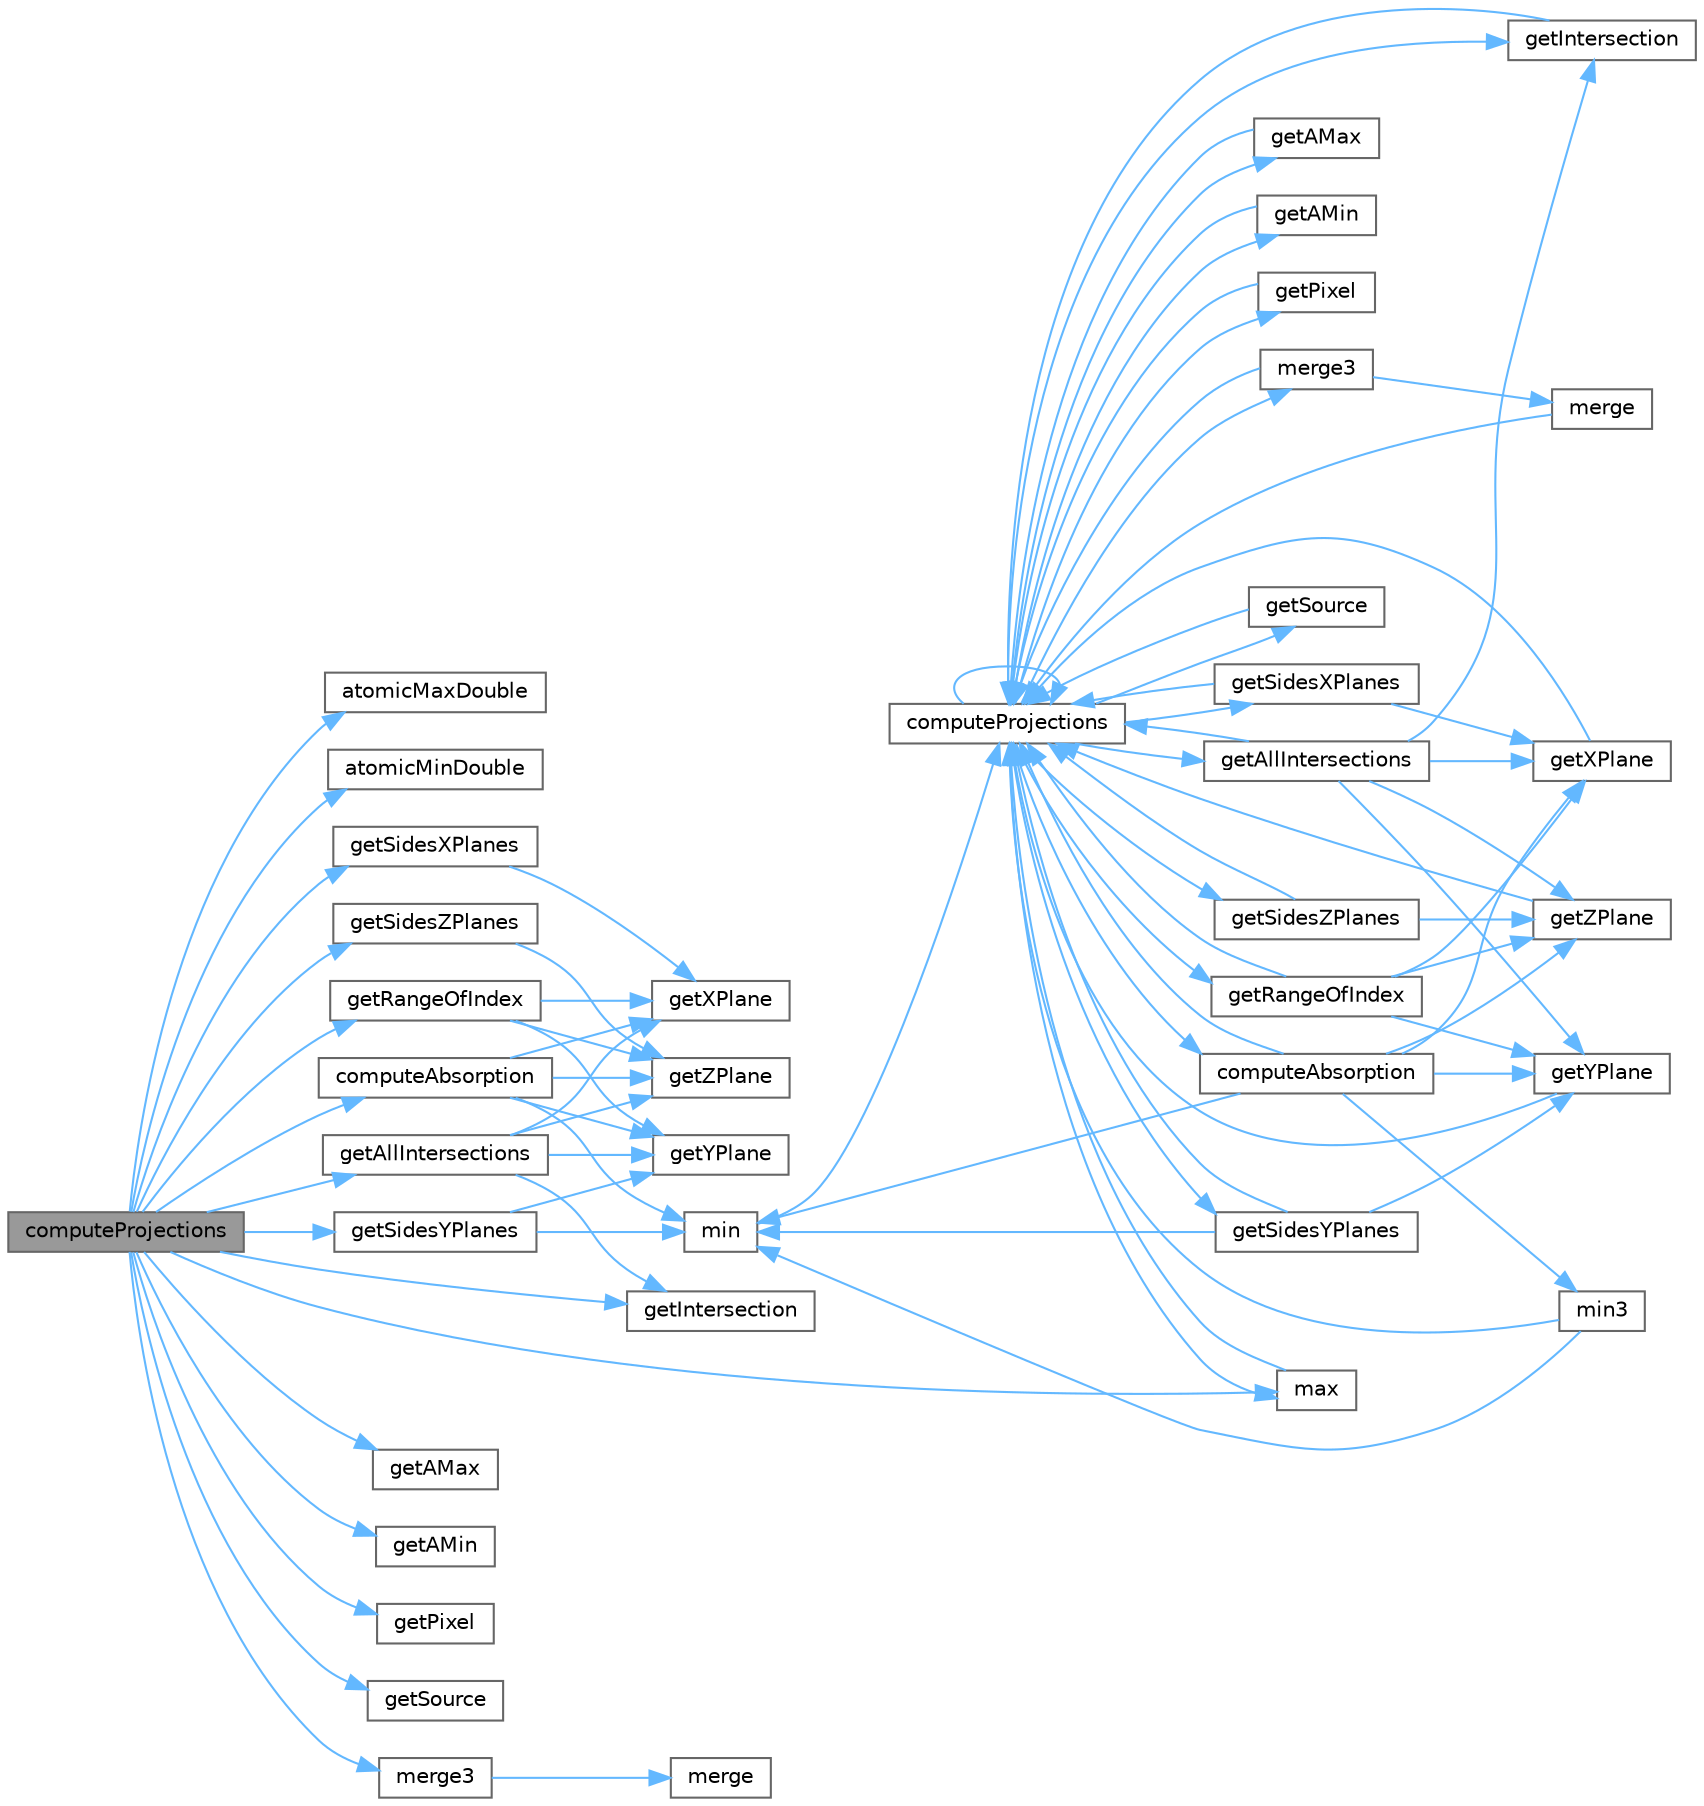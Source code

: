 digraph "computeProjections"
{
 // LATEX_PDF_SIZE
  bgcolor="transparent";
  edge [fontname=Helvetica,fontsize=10,labelfontname=Helvetica,labelfontsize=10];
  node [fontname=Helvetica,fontsize=10,shape=box,height=0.2,width=0.4];
  rankdir="LR";
  Node1 [id="Node000001",label="computeProjections",height=0.2,width=0.4,color="gray40", fillcolor="grey60", style="filled", fontcolor="black",tooltip="Computes the projection of a sub-section of the object into the detector for each source position on ..."];
  Node1 -> Node2 [id="edge1_Node000001_Node000002",color="steelblue1",style="solid",tooltip=" "];
  Node2 [id="Node000002",label="atomicMaxDouble",height=0.2,width=0.4,color="grey40", fillcolor="white", style="filled",URL="$cuda-projection_8cu.html#a3fd79c0584c62772fe1d567661aa0027",tooltip="Atomically sets addr value to value if it is greater."];
  Node1 -> Node3 [id="edge2_Node000001_Node000003",color="steelblue1",style="solid",tooltip=" "];
  Node3 [id="Node000003",label="atomicMinDouble",height=0.2,width=0.4,color="grey40", fillcolor="white", style="filled",URL="$cuda-projection_8cu.html#af64aeee4fe94fa937cbce91f5d34890d",tooltip="Atomically sets addr value to value if it is lower."];
  Node1 -> Node4 [id="edge3_Node000001_Node000004",color="steelblue1",style="solid",tooltip=" "];
  Node4 [id="Node000004",label="computeAbsorption",height=0.2,width=0.4,color="grey40", fillcolor="white", style="filled",URL="$cuda-projection_8cu.html#a86c152fa93089970e65e0aa8288f2cd4",tooltip="Computes the projection attenuation of the radiological path of a ray."];
  Node4 -> Node5 [id="edge4_Node000004_Node000005",color="steelblue1",style="solid",tooltip=" "];
  Node5 [id="Node000005",label="getXPlane",height=0.2,width=0.4,color="grey40", fillcolor="white", style="filled",URL="$cuda-projection_8cu.html#aa71204182baf78f56be2c28c0e885d97",tooltip="Computes the coordinate of a plane parallel relative to the YZ plane."];
  Node4 -> Node6 [id="edge5_Node000004_Node000006",color="steelblue1",style="solid",tooltip=" "];
  Node6 [id="Node000006",label="getYPlane",height=0.2,width=0.4,color="grey40", fillcolor="white", style="filled",URL="$cuda-projection_8cu.html#a9c4b397a7a49b711b4454349dbdde4ec",tooltip="Computes the coordinate of a plane parallel relative to the XZ plane."];
  Node4 -> Node7 [id="edge6_Node000004_Node000007",color="steelblue1",style="solid",tooltip=" "];
  Node7 [id="Node000007",label="getZPlane",height=0.2,width=0.4,color="grey40", fillcolor="white", style="filled",URL="$cuda-projection_8cu.html#a95748e2db982494ed58f55796f63767f",tooltip="Computes the coordinate of a plane parallel relative to the XY plane."];
  Node4 -> Node8 [id="edge7_Node000004_Node000008",color="steelblue1",style="solid",tooltip=" "];
  Node8 [id="Node000008",label="min",height=0.2,width=0.4,color="grey40", fillcolor="white", style="filled",URL="$omp-projection_8c.html#abd8bbcfabb3ddef2ccaafb9928a37b95",tooltip="Computes the minimum value between a and b."];
  Node8 -> Node9 [id="edge8_Node000008_Node000009",color="steelblue1",style="solid",tooltip=" "];
  Node9 [id="Node000009",label="computeProjections",height=0.2,width=0.4,color="grey40", fillcolor="white", style="filled",URL="$omp-projection_8c.html#a91c1483b31c2632b85f0f2d08e4be10a",tooltip="Computes the projection of a sub-section of the object into the detector for each source position."];
  Node9 -> Node10 [id="edge9_Node000009_Node000010",color="steelblue1",style="solid",tooltip=" "];
  Node10 [id="Node000010",label="computeAbsorption",height=0.2,width=0.4,color="grey40", fillcolor="white", style="filled",URL="$omp-projection_8c.html#ae3cde07607db3e42464648645ab82a5d",tooltip="Computes the projection attenuation of the radiological path of a ray."];
  Node10 -> Node9 [id="edge10_Node000010_Node000009",color="steelblue1",style="solid",tooltip=" "];
  Node10 -> Node11 [id="edge11_Node000010_Node000011",color="steelblue1",style="solid",tooltip=" "];
  Node11 [id="Node000011",label="getXPlane",height=0.2,width=0.4,color="grey40", fillcolor="white", style="filled",URL="$omp-projection_8c.html#a62994646d9adde2ff95ca4428a069d9b",tooltip="Computes the coordinate of a plane parallel relative to the YZ plane."];
  Node11 -> Node9 [id="edge12_Node000011_Node000009",color="steelblue1",style="solid",tooltip=" "];
  Node10 -> Node12 [id="edge13_Node000010_Node000012",color="steelblue1",style="solid",tooltip=" "];
  Node12 [id="Node000012",label="getYPlane",height=0.2,width=0.4,color="grey40", fillcolor="white", style="filled",URL="$omp-projection_8c.html#aefc902c2cb6a15330e6fe28c9d2787c4",tooltip="Computes the coordinate of a plane parallel relative to the XZ plane."];
  Node12 -> Node9 [id="edge14_Node000012_Node000009",color="steelblue1",style="solid",tooltip=" "];
  Node10 -> Node13 [id="edge15_Node000010_Node000013",color="steelblue1",style="solid",tooltip=" "];
  Node13 [id="Node000013",label="getZPlane",height=0.2,width=0.4,color="grey40", fillcolor="white", style="filled",URL="$omp-projection_8c.html#a5543176b9f6cb0cf343a5ac1222f105c",tooltip="Computes the coordinate of a plane parallel relative to the XY plane."];
  Node13 -> Node9 [id="edge16_Node000013_Node000009",color="steelblue1",style="solid",tooltip=" "];
  Node10 -> Node8 [id="edge17_Node000010_Node000008",color="steelblue1",style="solid",tooltip=" "];
  Node10 -> Node14 [id="edge18_Node000010_Node000014",color="steelblue1",style="solid",tooltip=" "];
  Node14 [id="Node000014",label="min3",height=0.2,width=0.4,color="grey40", fillcolor="white", style="filled",URL="$omp-projection_8c.html#a242710ffc6c186821800ab581fc06174",tooltip="Computes the minimum value between a, b and c."];
  Node14 -> Node9 [id="edge19_Node000014_Node000009",color="steelblue1",style="solid",tooltip=" "];
  Node14 -> Node8 [id="edge20_Node000014_Node000008",color="steelblue1",style="solid",tooltip=" "];
  Node9 -> Node9 [id="edge21_Node000009_Node000009",color="steelblue1",style="solid",tooltip=" "];
  Node9 -> Node15 [id="edge22_Node000009_Node000015",color="steelblue1",style="solid",tooltip=" "];
  Node15 [id="Node000015",label="getAllIntersections",height=0.2,width=0.4,color="grey40", fillcolor="white", style="filled",URL="$omp-projection_8c.html#a5f51f5f74280e59e6dabea0ab4c2763b",tooltip="Computes the coordinates of the planes necessary to compute the intersections with the ray...."];
  Node15 -> Node9 [id="edge23_Node000015_Node000009",color="steelblue1",style="solid",tooltip=" "];
  Node15 -> Node16 [id="edge24_Node000015_Node000016",color="steelblue1",style="solid",tooltip=" "];
  Node16 [id="Node000016",label="getIntersection",height=0.2,width=0.4,color="grey40", fillcolor="white", style="filled",URL="$omp-projection_8c.html#a149a948293e53a037a1765c09ff71913",tooltip="Computes the the intersections between a ray and a set of planes."];
  Node16 -> Node9 [id="edge25_Node000016_Node000009",color="steelblue1",style="solid",tooltip=" "];
  Node15 -> Node11 [id="edge26_Node000015_Node000011",color="steelblue1",style="solid",tooltip=" "];
  Node15 -> Node12 [id="edge27_Node000015_Node000012",color="steelblue1",style="solid",tooltip=" "];
  Node15 -> Node13 [id="edge28_Node000015_Node000013",color="steelblue1",style="solid",tooltip=" "];
  Node9 -> Node17 [id="edge29_Node000009_Node000017",color="steelblue1",style="solid",tooltip=" "];
  Node17 [id="Node000017",label="getAMax",height=0.2,width=0.4,color="grey40", fillcolor="white", style="filled",URL="$omp-projection_8c.html#a285a0e4db4eb6abb181dd66dde16967d",tooltip="Computes the maximum parametric value a, representing the last intersection between ray and object."];
  Node17 -> Node9 [id="edge30_Node000017_Node000009",color="steelblue1",style="solid",tooltip=" "];
  Node9 -> Node18 [id="edge31_Node000009_Node000018",color="steelblue1",style="solid",tooltip=" "];
  Node18 [id="Node000018",label="getAMin",height=0.2,width=0.4,color="grey40", fillcolor="white", style="filled",URL="$omp-projection_8c.html#ab2c8fbc0bba7b91a3b9ffc8967ace715",tooltip="Computes the minimum parametric value a, representing the fist intersection between ray and object."];
  Node18 -> Node9 [id="edge32_Node000018_Node000009",color="steelblue1",style="solid",tooltip=" "];
  Node9 -> Node16 [id="edge33_Node000009_Node000016",color="steelblue1",style="solid",tooltip=" "];
  Node9 -> Node19 [id="edge34_Node000009_Node000019",color="steelblue1",style="solid",tooltip=" "];
  Node19 [id="Node000019",label="getPixel",height=0.2,width=0.4,color="grey40", fillcolor="white", style="filled",URL="$omp-projection_8c.html#a317aa107523bef48ac57d23d5efb84b0",tooltip="Retrieves the cartesian coordinates of a unit of the detector."];
  Node19 -> Node9 [id="edge35_Node000019_Node000009",color="steelblue1",style="solid",tooltip=" "];
  Node9 -> Node20 [id="edge36_Node000009_Node000020",color="steelblue1",style="solid",tooltip=" "];
  Node20 [id="Node000020",label="getRangeOfIndex",height=0.2,width=0.4,color="grey40", fillcolor="white", style="filled",URL="$omp-projection_8c.html#a92b78df62ad30990062a3e28546383ff",tooltip="Retrieves the range of parametric values of the planes."];
  Node20 -> Node9 [id="edge37_Node000020_Node000009",color="steelblue1",style="solid",tooltip=" "];
  Node20 -> Node11 [id="edge38_Node000020_Node000011",color="steelblue1",style="solid",tooltip=" "];
  Node20 -> Node12 [id="edge39_Node000020_Node000012",color="steelblue1",style="solid",tooltip=" "];
  Node20 -> Node13 [id="edge40_Node000020_Node000013",color="steelblue1",style="solid",tooltip=" "];
  Node9 -> Node21 [id="edge41_Node000009_Node000021",color="steelblue1",style="solid",tooltip=" "];
  Node21 [id="Node000021",label="getSidesXPlanes",height=0.2,width=0.4,color="grey40", fillcolor="white", style="filled",URL="$omp-projection_8c.html#a73161354b820cd053340e3c34ce89deb",tooltip="Computes a coordinate of the two planes of the object's sides orthogonal to the x axis."];
  Node21 -> Node9 [id="edge42_Node000021_Node000009",color="steelblue1",style="solid",tooltip=" "];
  Node21 -> Node11 [id="edge43_Node000021_Node000011",color="steelblue1",style="solid",tooltip=" "];
  Node9 -> Node22 [id="edge44_Node000009_Node000022",color="steelblue1",style="solid",tooltip=" "];
  Node22 [id="Node000022",label="getSidesYPlanes",height=0.2,width=0.4,color="grey40", fillcolor="white", style="filled",URL="$omp-projection_8c.html#ab15a86e6f3f3dea877a3b26c27057cad",tooltip="Computes a coordinate of the two planes of the object's sides orthogonal to the y axis."];
  Node22 -> Node9 [id="edge45_Node000022_Node000009",color="steelblue1",style="solid",tooltip=" "];
  Node22 -> Node12 [id="edge46_Node000022_Node000012",color="steelblue1",style="solid",tooltip=" "];
  Node22 -> Node8 [id="edge47_Node000022_Node000008",color="steelblue1",style="solid",tooltip=" "];
  Node9 -> Node23 [id="edge48_Node000009_Node000023",color="steelblue1",style="solid",tooltip=" "];
  Node23 [id="Node000023",label="getSidesZPlanes",height=0.2,width=0.4,color="grey40", fillcolor="white", style="filled",URL="$omp-projection_8c.html#a3505bc3d55ded9158d98b4571924fc7b",tooltip="Computes a coordinate of the two planes of the object's sides orthogonal to the z axis."];
  Node23 -> Node9 [id="edge49_Node000023_Node000009",color="steelblue1",style="solid",tooltip=" "];
  Node23 -> Node13 [id="edge50_Node000023_Node000013",color="steelblue1",style="solid",tooltip=" "];
  Node9 -> Node24 [id="edge51_Node000009_Node000024",color="steelblue1",style="solid",tooltip=" "];
  Node24 [id="Node000024",label="getSource",height=0.2,width=0.4,color="grey40", fillcolor="white", style="filled",URL="$omp-projection_8c.html#a35b227d2c53e8ecd95c97ccdea905846",tooltip="Retrieves the cartesian coordinates of the source."];
  Node24 -> Node9 [id="edge52_Node000024_Node000009",color="steelblue1",style="solid",tooltip=" "];
  Node9 -> Node25 [id="edge53_Node000009_Node000025",color="steelblue1",style="solid",tooltip=" "];
  Node25 [id="Node000025",label="max",height=0.2,width=0.4,color="grey40", fillcolor="white", style="filled",URL="$omp-projection_8c.html#af082905f7eac6d03e92015146bbc1925",tooltip="Computes the maximum value between a and b."];
  Node25 -> Node9 [id="edge54_Node000025_Node000009",color="steelblue1",style="solid",tooltip=" "];
  Node9 -> Node26 [id="edge55_Node000009_Node000026",color="steelblue1",style="solid",tooltip=" "];
  Node26 [id="Node000026",label="merge3",height=0.2,width=0.4,color="grey40", fillcolor="white", style="filled",URL="$omp-projection_8c.html#a8cf884d6fd46566644a22199397575d1",tooltip="Merges three sorted arrays into one single sorted array."];
  Node26 -> Node9 [id="edge56_Node000026_Node000009",color="steelblue1",style="solid",tooltip=" "];
  Node26 -> Node27 [id="edge57_Node000026_Node000027",color="steelblue1",style="solid",tooltip=" "];
  Node27 [id="Node000027",label="merge",height=0.2,width=0.4,color="grey40", fillcolor="white", style="filled",URL="$omp-projection_8c.html#af9298b6d30c4c2dd6463bbb435a18863",tooltip="Merges two sorted arrays into one single sorted array."];
  Node27 -> Node9 [id="edge58_Node000027_Node000009",color="steelblue1",style="solid",tooltip=" "];
  Node1 -> Node28 [id="edge59_Node000001_Node000028",color="steelblue1",style="solid",tooltip=" "];
  Node28 [id="Node000028",label="getAllIntersections",height=0.2,width=0.4,color="grey40", fillcolor="white", style="filled",URL="$cuda-projection_8cu.html#a50f01ebb23a5a11e0415848289a4671a",tooltip="Computes the coordinates of the planes necessary to compute the intersections with the ray...."];
  Node28 -> Node29 [id="edge60_Node000028_Node000029",color="steelblue1",style="solid",tooltip=" "];
  Node29 [id="Node000029",label="getIntersection",height=0.2,width=0.4,color="grey40", fillcolor="white", style="filled",URL="$cuda-projection_8cu.html#a365207302d4241079acaa1e4a4fe436a",tooltip="Computes the the intersections between a ray and a set of planes."];
  Node28 -> Node5 [id="edge61_Node000028_Node000005",color="steelblue1",style="solid",tooltip=" "];
  Node28 -> Node6 [id="edge62_Node000028_Node000006",color="steelblue1",style="solid",tooltip=" "];
  Node28 -> Node7 [id="edge63_Node000028_Node000007",color="steelblue1",style="solid",tooltip=" "];
  Node1 -> Node30 [id="edge64_Node000001_Node000030",color="steelblue1",style="solid",tooltip=" "];
  Node30 [id="Node000030",label="getAMax",height=0.2,width=0.4,color="grey40", fillcolor="white", style="filled",URL="$cuda-projection_8cu.html#a0b492e4d9766ca0aecb27a2309cedd82",tooltip="Computes the maximum parametric value a, representing the last intersection between ray and object."];
  Node1 -> Node31 [id="edge65_Node000001_Node000031",color="steelblue1",style="solid",tooltip=" "];
  Node31 [id="Node000031",label="getAMin",height=0.2,width=0.4,color="grey40", fillcolor="white", style="filled",URL="$cuda-projection_8cu.html#ab564f003c08f9d99df3a58154f713d86",tooltip="Computes the minimum parametric value a, representing the fist intersection between ray and object."];
  Node1 -> Node29 [id="edge66_Node000001_Node000029",color="steelblue1",style="solid",tooltip=" "];
  Node1 -> Node32 [id="edge67_Node000001_Node000032",color="steelblue1",style="solid",tooltip=" "];
  Node32 [id="Node000032",label="getPixel",height=0.2,width=0.4,color="grey40", fillcolor="white", style="filled",URL="$cuda-projection_8cu.html#ad75bada33863f5db8c25c0558f63139a",tooltip="Retrieves the cartesian coordinates of a unit of the detector."];
  Node1 -> Node33 [id="edge68_Node000001_Node000033",color="steelblue1",style="solid",tooltip=" "];
  Node33 [id="Node000033",label="getRangeOfIndex",height=0.2,width=0.4,color="grey40", fillcolor="white", style="filled",URL="$cuda-projection_8cu.html#ab2563934c69e461c3a8ba90e0ab118e2",tooltip="Retrieves the range of parametric values of the planes."];
  Node33 -> Node5 [id="edge69_Node000033_Node000005",color="steelblue1",style="solid",tooltip=" "];
  Node33 -> Node6 [id="edge70_Node000033_Node000006",color="steelblue1",style="solid",tooltip=" "];
  Node33 -> Node7 [id="edge71_Node000033_Node000007",color="steelblue1",style="solid",tooltip=" "];
  Node1 -> Node34 [id="edge72_Node000001_Node000034",color="steelblue1",style="solid",tooltip=" "];
  Node34 [id="Node000034",label="getSidesXPlanes",height=0.2,width=0.4,color="grey40", fillcolor="white", style="filled",URL="$cuda-projection_8cu.html#a9679628dbb6a5a86eef0ed7113779866",tooltip="Computes a coordinate of the two planes of the object's sides orthogonal to the x axis."];
  Node34 -> Node5 [id="edge73_Node000034_Node000005",color="steelblue1",style="solid",tooltip=" "];
  Node1 -> Node35 [id="edge74_Node000001_Node000035",color="steelblue1",style="solid",tooltip=" "];
  Node35 [id="Node000035",label="getSidesYPlanes",height=0.2,width=0.4,color="grey40", fillcolor="white", style="filled",URL="$cuda-projection_8cu.html#a9e6685e4908ebe3f8b31594802077550",tooltip="Computes a coordinate of the two planes of the object's sides orthogonal to the y axis."];
  Node35 -> Node6 [id="edge75_Node000035_Node000006",color="steelblue1",style="solid",tooltip=" "];
  Node35 -> Node8 [id="edge76_Node000035_Node000008",color="steelblue1",style="solid",tooltip=" "];
  Node1 -> Node36 [id="edge77_Node000001_Node000036",color="steelblue1",style="solid",tooltip=" "];
  Node36 [id="Node000036",label="getSidesZPlanes",height=0.2,width=0.4,color="grey40", fillcolor="white", style="filled",URL="$cuda-projection_8cu.html#a9ab6bf86dca446ff347d134f29fcd4ff",tooltip="Computes a coordinate of the two planes of the object's sides orthogonal to the z axis."];
  Node36 -> Node7 [id="edge78_Node000036_Node000007",color="steelblue1",style="solid",tooltip=" "];
  Node1 -> Node37 [id="edge79_Node000001_Node000037",color="steelblue1",style="solid",tooltip=" "];
  Node37 [id="Node000037",label="getSource",height=0.2,width=0.4,color="grey40", fillcolor="white", style="filled",URL="$cuda-projection_8cu.html#aed6bba963f1f5414e1b45d465a3e81bf",tooltip="Retrieves the cartesian coordinates of the source."];
  Node1 -> Node25 [id="edge80_Node000001_Node000025",color="steelblue1",style="solid",tooltip=" "];
  Node1 -> Node38 [id="edge81_Node000001_Node000038",color="steelblue1",style="solid",tooltip=" "];
  Node38 [id="Node000038",label="merge3",height=0.2,width=0.4,color="grey40", fillcolor="white", style="filled",URL="$cuda-projection_8cu.html#ab99297fbf84a168273c1ad59722db520",tooltip="Merges three sorted arrays into one single sorted array."];
  Node38 -> Node39 [id="edge82_Node000038_Node000039",color="steelblue1",style="solid",tooltip=" "];
  Node39 [id="Node000039",label="merge",height=0.2,width=0.4,color="grey40", fillcolor="white", style="filled",URL="$cuda-projection_8cu.html#a50349fb3c229827224d1ecba795bc47c",tooltip="Merges two sorted arrays into one single sorted array."];
}
